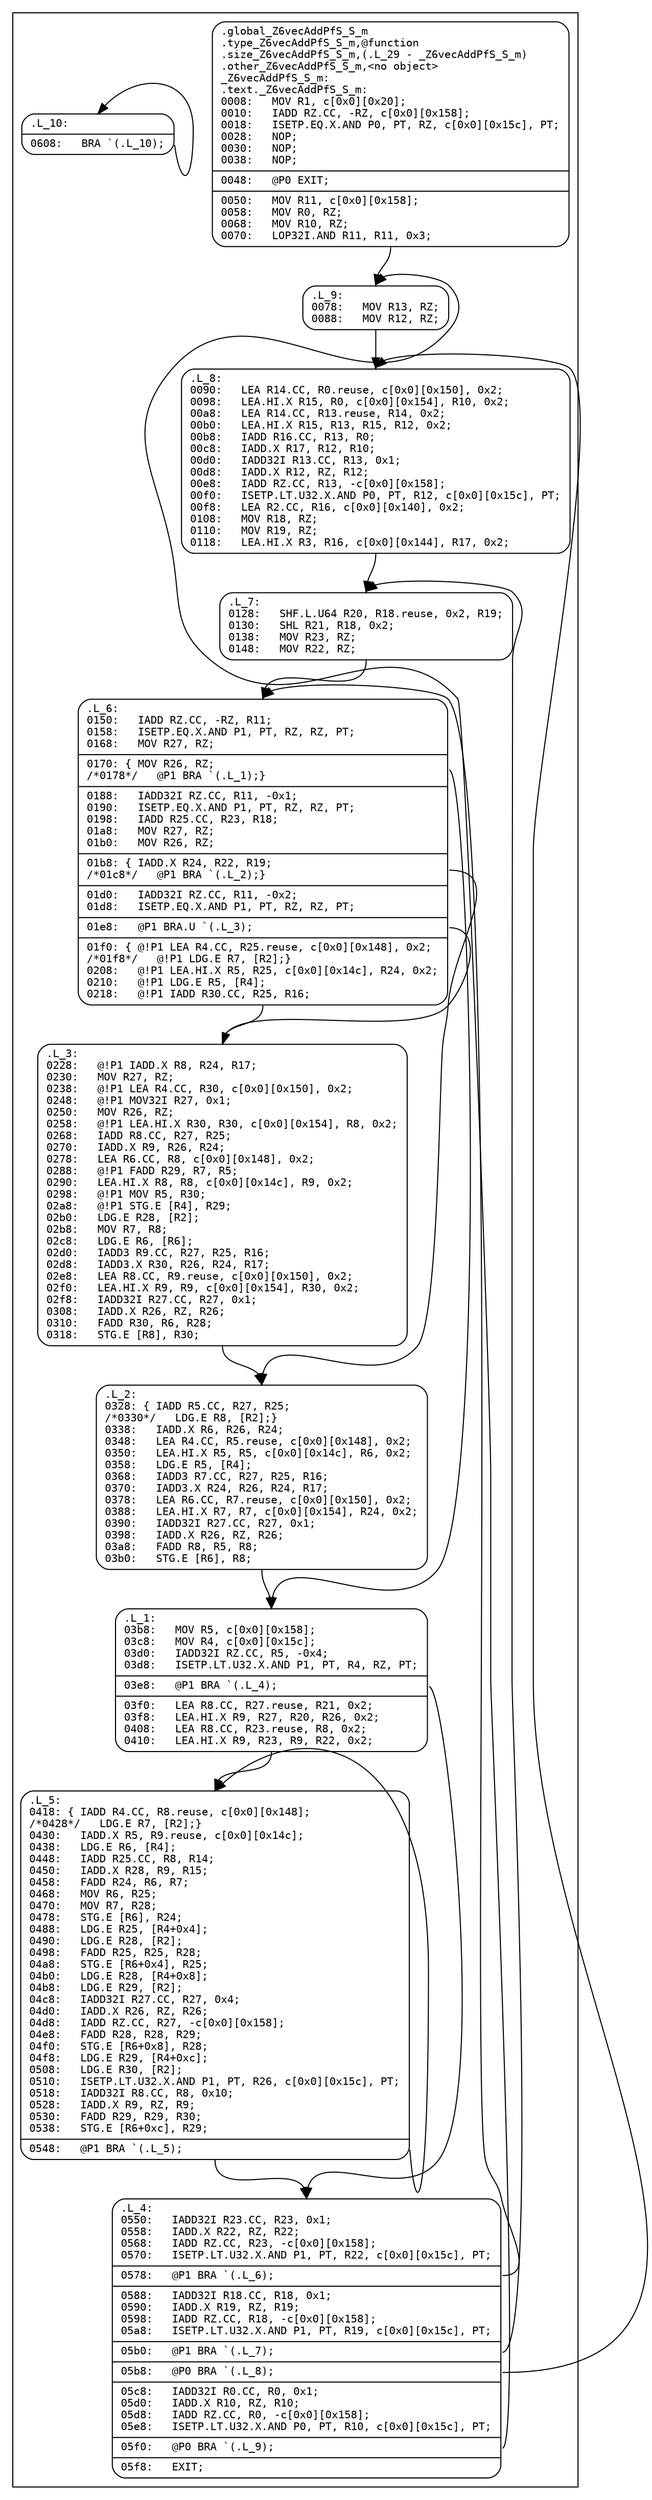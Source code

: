 digraph f {
subgraph "cluster__Z6vecAddPfS_S_m" {
node [fontname="Courier",fontsize=10,shape=Mrecord];
"_Z6vecAddPfS_S_m"
[label="{<entry>	.global		_Z6vecAddPfS_S_m\l	.type		_Z6vecAddPfS_S_m,@function\l	.size		_Z6vecAddPfS_S_m,(.L_29\ -\ _Z6vecAddPfS_S_m)\l	.other		_Z6vecAddPfS_S_m,\<no\ object\>\l_Z6vecAddPfS_S_m:\l.text._Z6vecAddPfS_S_m:\l0008:\ \ \ MOV\ R1,\ c\[0x0\]\[0x20\];\l0010:\ \ \ IADD\ RZ.CC,\ -RZ,\ c\[0x0\]\[0x158\];\l0018:\ \ \ ISETP.EQ.X.AND\ P0,\ PT,\ RZ,\ c\[0x0\]\[0x15c\],\ PT;\l0028:\ \ \ NOP;\l0030:\ \ \ NOP;\l0038:\ \ \ NOP;\l|<exit0>0048:\ \ \ @P0\ EXIT;\l|<exitpost0>0050:\ \ \ MOV\ R11,\ c\[0x0\]\[0x158\];\l0058:\ \ \ MOV\ R0,\ RZ;\l0068:\ \ \ MOV\ R10,\ RZ;\l0070:\ \ \ LOP32I.AND\ R11,\ R11,\ 0x3;\l}"]
"_Z6vecAddPfS_S_m":exitpost0:s -> ".L_9":entry:n [style=solid];
node [fontname="Courier",fontsize=10,shape=Mrecord];
".L_9"
[label="{<entry>.L_9:\l0078:\ \ \ MOV\ R13,\ RZ;\l0088:\ \ \ MOV\ R12,\ RZ;\l}"]
".L_9":entry:s -> ".L_8":entry:n [style=solid];
node [fontname="Courier",fontsize=10,shape=Mrecord];
".L_8"
[label="{<entry>.L_8:\l0090:\ \ \ LEA\ R14.CC,\ R0.reuse,\ c\[0x0\]\[0x150\],\ 0x2;\l0098:\ \ \ LEA.HI.X\ R15,\ R0,\ c\[0x0\]\[0x154\],\ R10,\ 0x2;\l00a8:\ \ \ LEA\ R14.CC,\ R13.reuse,\ R14,\ 0x2;\l00b0:\ \ \ LEA.HI.X\ R15,\ R13,\ R15,\ R12,\ 0x2;\l00b8:\ \ \ IADD\ R16.CC,\ R13,\ R0;\l00c8:\ \ \ IADD.X\ R17,\ R12,\ R10;\l00d0:\ \ \ IADD32I\ R13.CC,\ R13,\ 0x1;\l00d8:\ \ \ IADD.X\ R12,\ RZ,\ R12;\l00e8:\ \ \ IADD\ RZ.CC,\ R13,\ -c\[0x0\]\[0x158\];\l00f0:\ \ \ ISETP.LT.U32.X.AND\ P0,\ PT,\ R12,\ c\[0x0\]\[0x15c\],\ PT;\l00f8:\ \ \ LEA\ R2.CC,\ R16,\ c\[0x0\]\[0x140\],\ 0x2;\l0108:\ \ \ MOV\ R18,\ RZ;\l0110:\ \ \ MOV\ R19,\ RZ;\l0118:\ \ \ LEA.HI.X\ R3,\ R16,\ c\[0x0\]\[0x144\],\ R17,\ 0x2;\l}"]
".L_8":entry:s -> ".L_7":entry:n [style=solid];
node [fontname="Courier",fontsize=10,shape=Mrecord];
".L_7"
[label="{<entry>.L_7:\l0128:\ \ \ SHF.L.U64\ R20,\ R18.reuse,\ 0x2,\ R19;\l0130:\ \ \ SHL\ R21,\ R18,\ 0x2;\l0138:\ \ \ MOV\ R23,\ RZ;\l0148:\ \ \ MOV\ R22,\ RZ;\l}"]
".L_7":entry:s -> ".L_6":entry:n [style=solid];
node [fontname="Courier",fontsize=10,shape=Mrecord];
".L_6"
[label="{<entry>.L_6:\l0150:\ \ \ IADD\ RZ.CC,\ -RZ,\ R11;\l0158:\ \ \ ISETP.EQ.X.AND\ P1,\ PT,\ RZ,\ RZ,\ PT;\l0168:\ \ \ MOV\ R27,\ RZ;\l|<exit0>0170:\ \{\ MOV\ R26,\ RZ;\l/*0178*/\ \ \ @P1\ BRA\ `(.L_1);\}\l|<exitpost0>0188:\ \ \ IADD32I\ RZ.CC,\ R11,\ -0x1;\l0190:\ \ \ ISETP.EQ.X.AND\ P1,\ PT,\ RZ,\ RZ,\ PT;\l0198:\ \ \ IADD\ R25.CC,\ R23,\ R18;\l01a8:\ \ \ MOV\ R27,\ RZ;\l01b0:\ \ \ MOV\ R26,\ RZ;\l|<exit1>01b8:\ \{\ IADD.X\ R24,\ R22,\ R19;\l/*01c8*/\ \ \ @P1\ BRA\ `(.L_2);\}\l|<exitpost1>01d0:\ \ \ IADD32I\ RZ.CC,\ R11,\ -0x2;\l01d8:\ \ \ ISETP.EQ.X.AND\ P1,\ PT,\ RZ,\ RZ,\ PT;\l|<exit2>01e8:\ \ \ @P1\ BRA.U\ `(.L_3);\l|<exitpost2>01f0:\ \{\ @!P1\ LEA\ R4.CC,\ R25.reuse,\ c\[0x0\]\[0x148\],\ 0x2;\l/*01f8*/\ \ \ @!P1\ LDG.E\ R7,\ \[R2\];\}\l0208:\ \ \ @!P1\ LEA.HI.X\ R5,\ R25,\ c\[0x0\]\[0x14c\],\ R24,\ 0x2;\l0210:\ \ \ @!P1\ LDG.E\ R5,\ \[R4\];\l0218:\ \ \ @!P1\ IADD\ R30.CC,\ R25,\ R16;\l}"]
".L_6":exit0:e -> ".L_1":entry:n [style=solid];
".L_6":exit1:e -> ".L_2":entry:n [style=solid];
".L_6":exit2:e -> ".L_3":entry:n [style=solid];
".L_6":exitpost2:s -> ".L_3":entry:n [style=solid];
node [fontname="Courier",fontsize=10,shape=Mrecord];
".L_3"
[label="{<entry>.L_3:\l0228:\ \ \ @!P1\ IADD.X\ R8,\ R24,\ R17;\l0230:\ \ \ MOV\ R27,\ RZ;\l0238:\ \ \ @!P1\ LEA\ R4.CC,\ R30,\ c\[0x0\]\[0x150\],\ 0x2;\l0248:\ \ \ @!P1\ MOV32I\ R27,\ 0x1;\l0250:\ \ \ MOV\ R26,\ RZ;\l0258:\ \ \ @!P1\ LEA.HI.X\ R30,\ R30,\ c\[0x0\]\[0x154\],\ R8,\ 0x2;\l0268:\ \ \ IADD\ R8.CC,\ R27,\ R25;\l0270:\ \ \ IADD.X\ R9,\ R26,\ R24;\l0278:\ \ \ LEA\ R6.CC,\ R8,\ c\[0x0\]\[0x148\],\ 0x2;\l0288:\ \ \ @!P1\ FADD\ R29,\ R7,\ R5;\l0290:\ \ \ LEA.HI.X\ R8,\ R8,\ c\[0x0\]\[0x14c\],\ R9,\ 0x2;\l0298:\ \ \ @!P1\ MOV\ R5,\ R30;\l02a8:\ \ \ @!P1\ STG.E\ \[R4\],\ R29;\l02b0:\ \ \ LDG.E\ R28,\ \[R2\];\l02b8:\ \ \ MOV\ R7,\ R8;\l02c8:\ \ \ LDG.E\ R6,\ \[R6\];\l02d0:\ \ \ IADD3\ R9.CC,\ R27,\ R25,\ R16;\l02d8:\ \ \ IADD3.X\ R30,\ R26,\ R24,\ R17;\l02e8:\ \ \ LEA\ R8.CC,\ R9.reuse,\ c\[0x0\]\[0x150\],\ 0x2;\l02f0:\ \ \ LEA.HI.X\ R9,\ R9,\ c\[0x0\]\[0x154\],\ R30,\ 0x2;\l02f8:\ \ \ IADD32I\ R27.CC,\ R27,\ 0x1;\l0308:\ \ \ IADD.X\ R26,\ RZ,\ R26;\l0310:\ \ \ FADD\ R30,\ R6,\ R28;\l0318:\ \ \ STG.E\ \[R8\],\ R30;\l}"]
".L_3":entry:s -> ".L_2":entry:n [style=solid];
node [fontname="Courier",fontsize=10,shape=Mrecord];
".L_2"
[label="{<entry>.L_2:\l0328:\ \{\ IADD\ R5.CC,\ R27,\ R25;\l/*0330*/\ \ \ LDG.E\ R8,\ \[R2\];\}\l0338:\ \ \ IADD.X\ R6,\ R26,\ R24;\l0348:\ \ \ LEA\ R4.CC,\ R5.reuse,\ c\[0x0\]\[0x148\],\ 0x2;\l0350:\ \ \ LEA.HI.X\ R5,\ R5,\ c\[0x0\]\[0x14c\],\ R6,\ 0x2;\l0358:\ \ \ LDG.E\ R5,\ \[R4\];\l0368:\ \ \ IADD3\ R7.CC,\ R27,\ R25,\ R16;\l0370:\ \ \ IADD3.X\ R24,\ R26,\ R24,\ R17;\l0378:\ \ \ LEA\ R6.CC,\ R7.reuse,\ c\[0x0\]\[0x150\],\ 0x2;\l0388:\ \ \ LEA.HI.X\ R7,\ R7,\ c\[0x0\]\[0x154\],\ R24,\ 0x2;\l0390:\ \ \ IADD32I\ R27.CC,\ R27,\ 0x1;\l0398:\ \ \ IADD.X\ R26,\ RZ,\ R26;\l03a8:\ \ \ FADD\ R8,\ R5,\ R8;\l03b0:\ \ \ STG.E\ \[R6\],\ R8;\l}"]
".L_2":entry:s -> ".L_1":entry:n [style=solid];
node [fontname="Courier",fontsize=10,shape=Mrecord];
".L_1"
[label="{<entry>.L_1:\l03b8:\ \ \ MOV\ R5,\ c\[0x0\]\[0x158\];\l03c8:\ \ \ MOV\ R4,\ c\[0x0\]\[0x15c\];\l03d0:\ \ \ IADD32I\ RZ.CC,\ R5,\ -0x4;\l03d8:\ \ \ ISETP.LT.U32.X.AND\ P1,\ PT,\ R4,\ RZ,\ PT;\l|<exit0>03e8:\ \ \ @P1\ BRA\ `(.L_4);\l|<exitpost0>03f0:\ \ \ LEA\ R8.CC,\ R27.reuse,\ R21,\ 0x2;\l03f8:\ \ \ LEA.HI.X\ R9,\ R27,\ R20,\ R26,\ 0x2;\l0408:\ \ \ LEA\ R8.CC,\ R23.reuse,\ R8,\ 0x2;\l0410:\ \ \ LEA.HI.X\ R9,\ R23,\ R9,\ R22,\ 0x2;\l}"]
".L_1":exit0:e -> ".L_4":entry:n [style=solid];
".L_1":exitpost0:s -> ".L_5":entry:n [style=solid];
node [fontname="Courier",fontsize=10,shape=Mrecord];
".L_5"
[label="{<entry>.L_5:\l0418:\ \{\ IADD\ R4.CC,\ R8.reuse,\ c\[0x0\]\[0x148\];\l/*0428*/\ \ \ LDG.E\ R7,\ \[R2\];\}\l0430:\ \ \ IADD.X\ R5,\ R9.reuse,\ c\[0x0\]\[0x14c\];\l0438:\ \ \ LDG.E\ R6,\ \[R4\];\l0448:\ \ \ IADD\ R25.CC,\ R8,\ R14;\l0450:\ \ \ IADD.X\ R28,\ R9,\ R15;\l0458:\ \ \ FADD\ R24,\ R6,\ R7;\l0468:\ \ \ MOV\ R6,\ R25;\l0470:\ \ \ MOV\ R7,\ R28;\l0478:\ \ \ STG.E\ \[R6\],\ R24;\l0488:\ \ \ LDG.E\ R25,\ \[R4+0x4\];\l0490:\ \ \ LDG.E\ R28,\ \[R2\];\l0498:\ \ \ FADD\ R25,\ R25,\ R28;\l04a8:\ \ \ STG.E\ \[R6+0x4\],\ R25;\l04b0:\ \ \ LDG.E\ R28,\ \[R4+0x8\];\l04b8:\ \ \ LDG.E\ R29,\ \[R2\];\l04c8:\ \ \ IADD32I\ R27.CC,\ R27,\ 0x4;\l04d0:\ \ \ IADD.X\ R26,\ RZ,\ R26;\l04d8:\ \ \ IADD\ RZ.CC,\ R27,\ -c\[0x0\]\[0x158\];\l04e8:\ \ \ FADD\ R28,\ R28,\ R29;\l04f0:\ \ \ STG.E\ \[R6+0x8\],\ R28;\l04f8:\ \ \ LDG.E\ R29,\ \[R4+0xc\];\l0508:\ \ \ LDG.E\ R30,\ \[R2\];\l0510:\ \ \ ISETP.LT.U32.X.AND\ P1,\ PT,\ R26,\ c\[0x0\]\[0x15c\],\ PT;\l0518:\ \ \ IADD32I\ R8.CC,\ R8,\ 0x10;\l0528:\ \ \ IADD.X\ R9,\ RZ,\ R9;\l0530:\ \ \ FADD\ R29,\ R29,\ R30;\l0538:\ \ \ STG.E\ \[R6+0xc\],\ R29;\l|<exit0>0548:\ \ \ @P1\ BRA\ `(.L_5);\l}"]
".L_5":exit0:e -> ".L_5":entry:n [style=solid];
".L_5":exit0:s -> ".L_4":entry:n [style=solid];
node [fontname="Courier",fontsize=10,shape=Mrecord];
".L_4"
[label="{<entry>.L_4:\l0550:\ \ \ IADD32I\ R23.CC,\ R23,\ 0x1;\l0558:\ \ \ IADD.X\ R22,\ RZ,\ R22;\l0568:\ \ \ IADD\ RZ.CC,\ R23,\ -c\[0x0\]\[0x158\];\l0570:\ \ \ ISETP.LT.U32.X.AND\ P1,\ PT,\ R22,\ c\[0x0\]\[0x15c\],\ PT;\l|<exit0>0578:\ \ \ @P1\ BRA\ `(.L_6);\l|<exitpost0>0588:\ \ \ IADD32I\ R18.CC,\ R18,\ 0x1;\l0590:\ \ \ IADD.X\ R19,\ RZ,\ R19;\l0598:\ \ \ IADD\ RZ.CC,\ R18,\ -c\[0x0\]\[0x158\];\l05a8:\ \ \ ISETP.LT.U32.X.AND\ P1,\ PT,\ R19,\ c\[0x0\]\[0x15c\],\ PT;\l|<exit1>05b0:\ \ \ @P1\ BRA\ `(.L_7);\l|<exit2>05b8:\ \ \ @P0\ BRA\ `(.L_8);\l|<exitpost2>05c8:\ \ \ IADD32I\ R0.CC,\ R0,\ 0x1;\l05d0:\ \ \ IADD.X\ R10,\ RZ,\ R10;\l05d8:\ \ \ IADD\ RZ.CC,\ R0,\ -c\[0x0\]\[0x158\];\l05e8:\ \ \ ISETP.LT.U32.X.AND\ P0,\ PT,\ R10,\ c\[0x0\]\[0x15c\],\ PT;\l|<exit3>05f0:\ \ \ @P0\ BRA\ `(.L_9);\l|<exit4>05f8:\ \ \ EXIT;\l}"]
".L_4":exit0:e -> ".L_6":entry:n [style=solid];
".L_4":exit1:e -> ".L_7":entry:n [style=solid];
".L_4":exit2:e -> ".L_8":entry:n [style=solid];
".L_4":exit3:e -> ".L_9":entry:n [style=solid];
node [fontname="Courier",fontsize=10,shape=Mrecord];
".L_10"
[label="{<entry>.L_10:\l|<exit0>0608:\ \ \ BRA\ `(.L_10);\l}"]
".L_10":exit0:e -> ".L_10":entry:n [style=solid];
}
}
